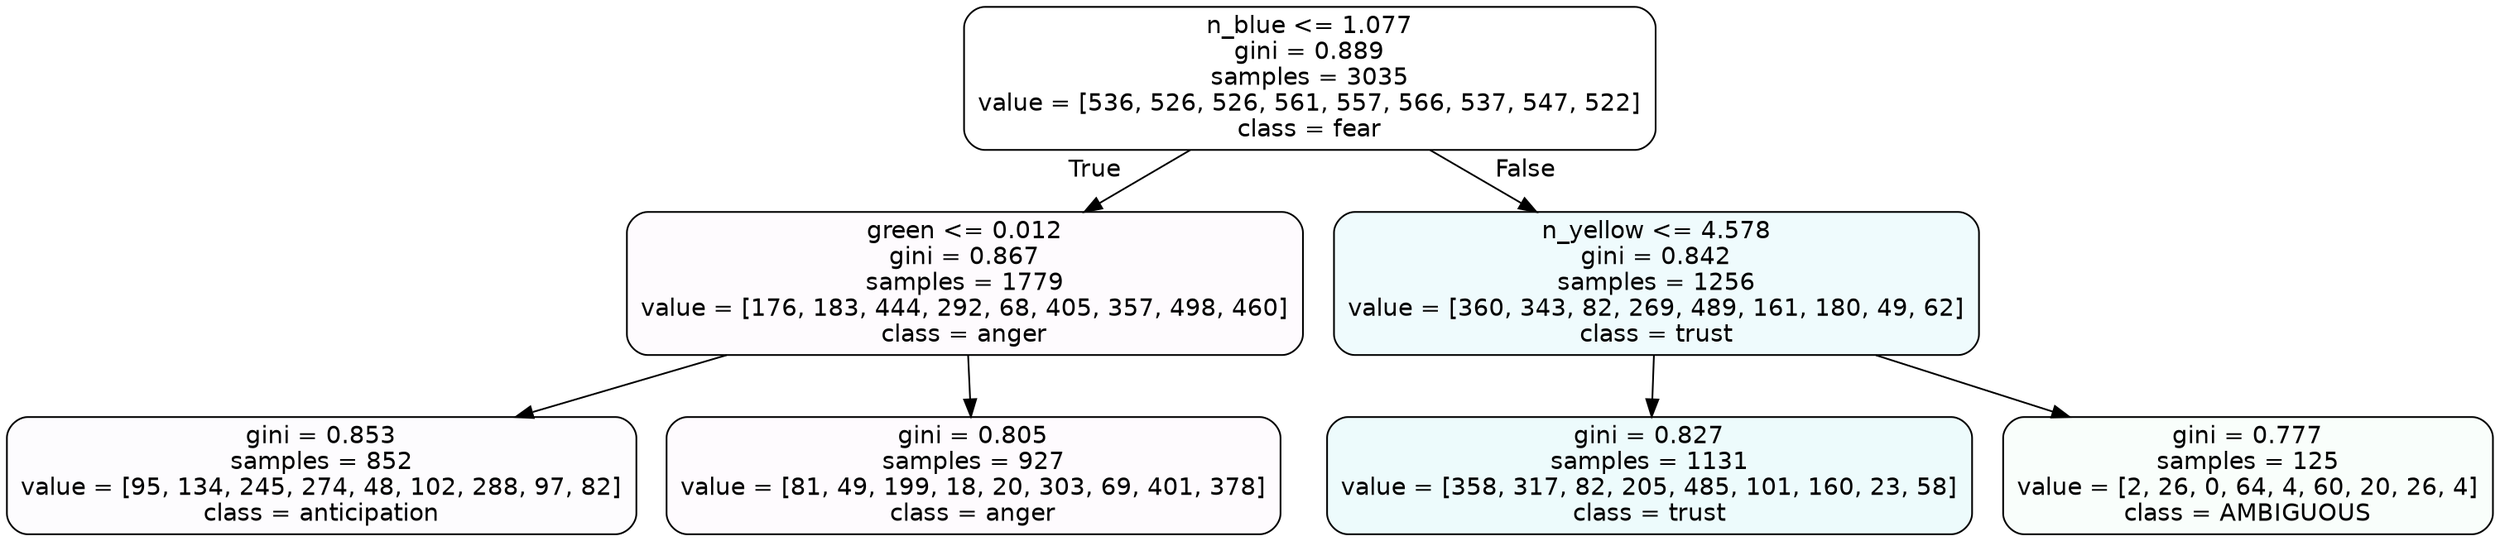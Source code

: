 digraph Tree {
node [shape=box, style="filled, rounded", color="black", fontname=helvetica] ;
edge [fontname=helvetica] ;
0 [label="n_blue <= 1.077\ngini = 0.889\nsamples = 3035\nvalue = [536, 526, 526, 561, 557, 566, 537, 547, 522]\nclass = fear", fillcolor="#3964e500"] ;
1 [label="green <= 0.012\ngini = 0.867\nsamples = 1779\nvalue = [176, 183, 444, 292, 68, 405, 357, 498, 460]\nclass = anger", fillcolor="#e539d704"] ;
0 -> 1 [labeldistance=2.5, labelangle=45, headlabel="True"] ;
2 [label="gini = 0.853\nsamples = 852\nvalue = [95, 134, 245, 274, 48, 102, 288, 97, 82]\nclass = anticipation", fillcolor="#8139e503"] ;
1 -> 2 ;
3 [label="gini = 0.805\nsamples = 927\nvalue = [81, 49, 199, 18, 20, 303, 69, 401, 378]\nclass = anger", fillcolor="#e539d705"] ;
1 -> 3 ;
4 [label="n_yellow <= 4.578\ngini = 0.842\nsamples = 1256\nvalue = [360, 343, 82, 269, 489, 161, 180, 49, 62]\nclass = trust", fillcolor="#39d7e514"] ;
0 -> 4 [labeldistance=2.5, labelangle=-45, headlabel="False"] ;
5 [label="gini = 0.827\nsamples = 1131\nvalue = [358, 317, 82, 205, 485, 101, 160, 23, 58]\nclass = trust", fillcolor="#39d7e517"] ;
4 -> 5 ;
6 [label="gini = 0.777\nsamples = 125\nvalue = [2, 26, 0, 64, 4, 60, 20, 26, 4]\nclass = AMBIGUOUS", fillcolor="#39e58107"] ;
4 -> 6 ;
}